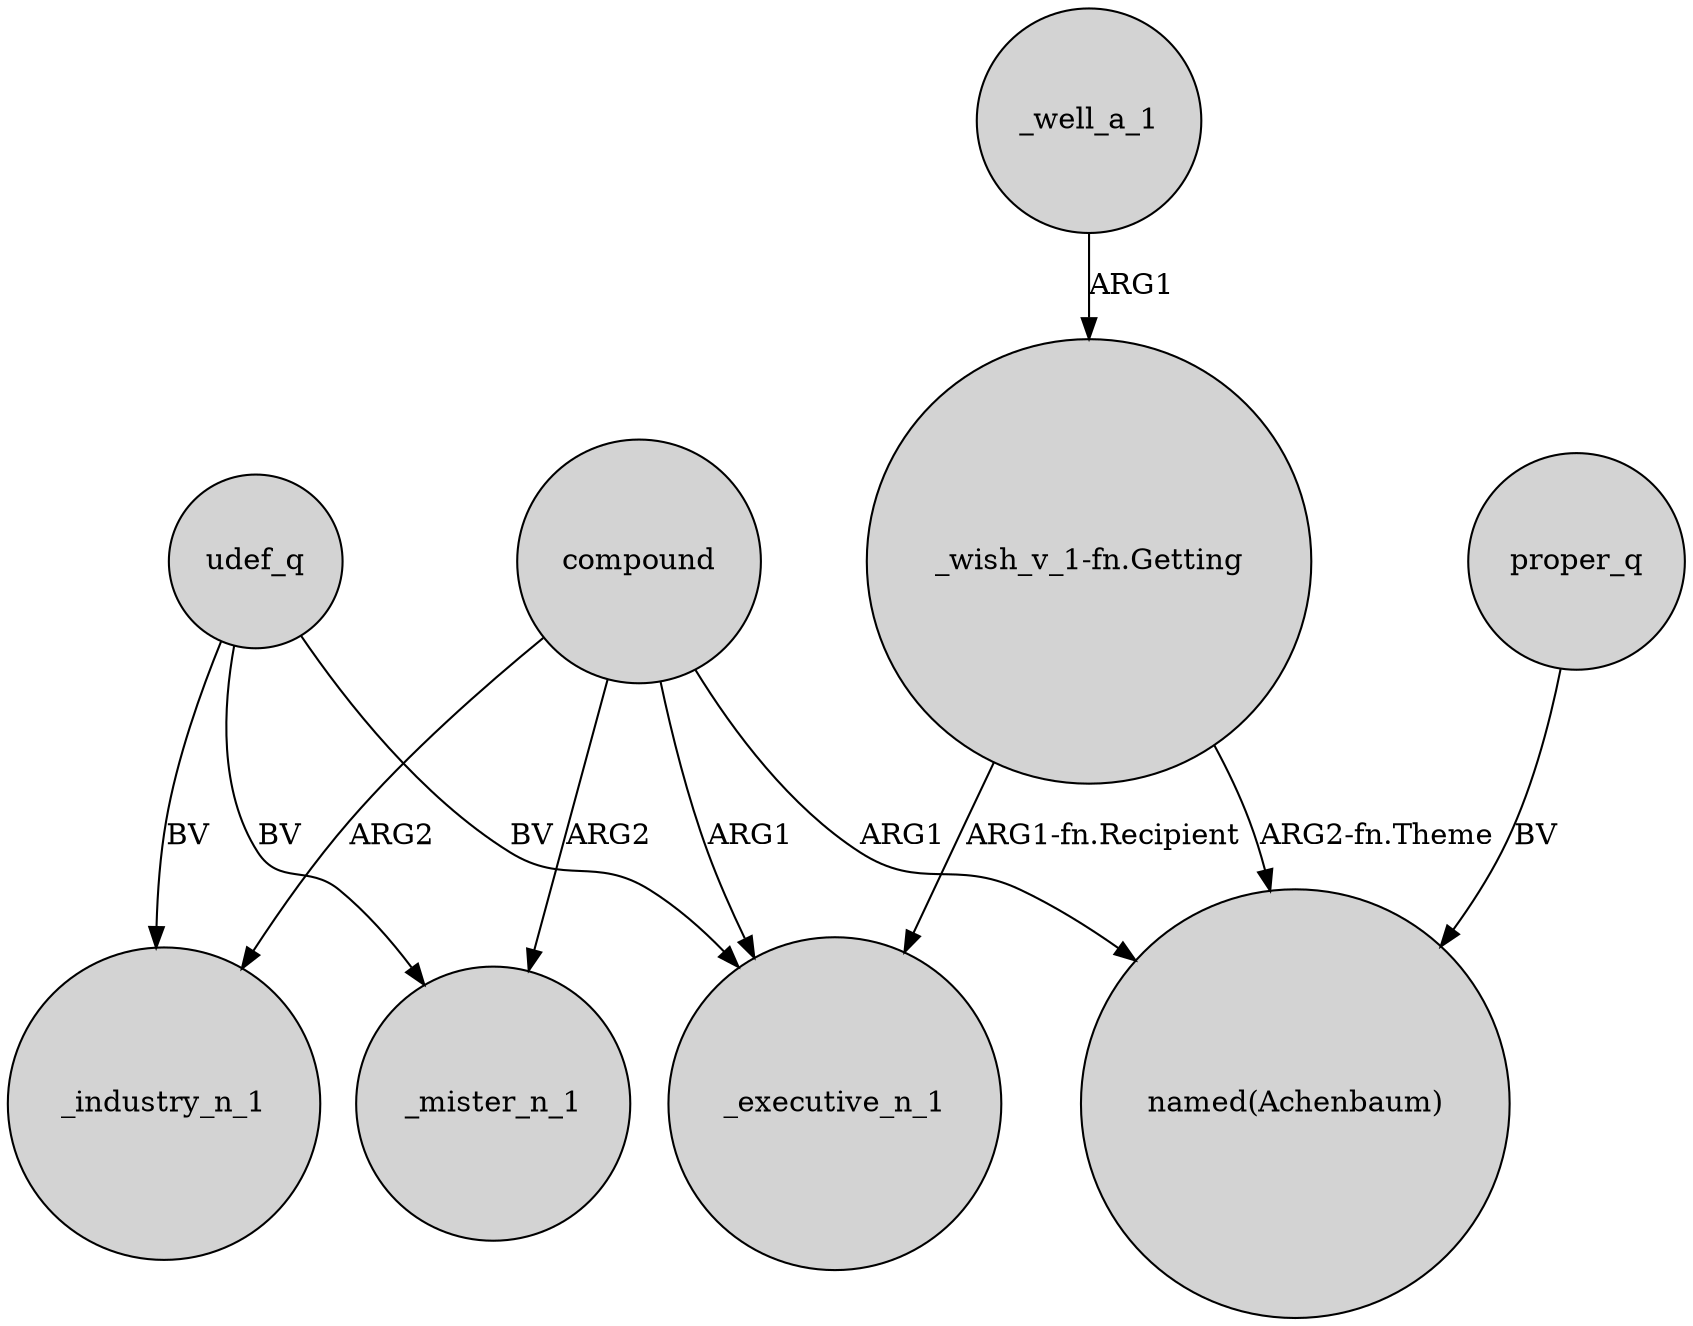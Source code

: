 digraph {
	node [shape=circle style=filled]
	"_wish_v_1-fn.Getting" -> _executive_n_1 [label="ARG1-fn.Recipient"]
	compound -> _mister_n_1 [label=ARG2]
	_well_a_1 -> "_wish_v_1-fn.Getting" [label=ARG1]
	udef_q -> _mister_n_1 [label=BV]
	compound -> _industry_n_1 [label=ARG2]
	compound -> _executive_n_1 [label=ARG1]
	"_wish_v_1-fn.Getting" -> "named(Achenbaum)" [label="ARG2-fn.Theme"]
	proper_q -> "named(Achenbaum)" [label=BV]
	compound -> "named(Achenbaum)" [label=ARG1]
	udef_q -> _executive_n_1 [label=BV]
	udef_q -> _industry_n_1 [label=BV]
}
